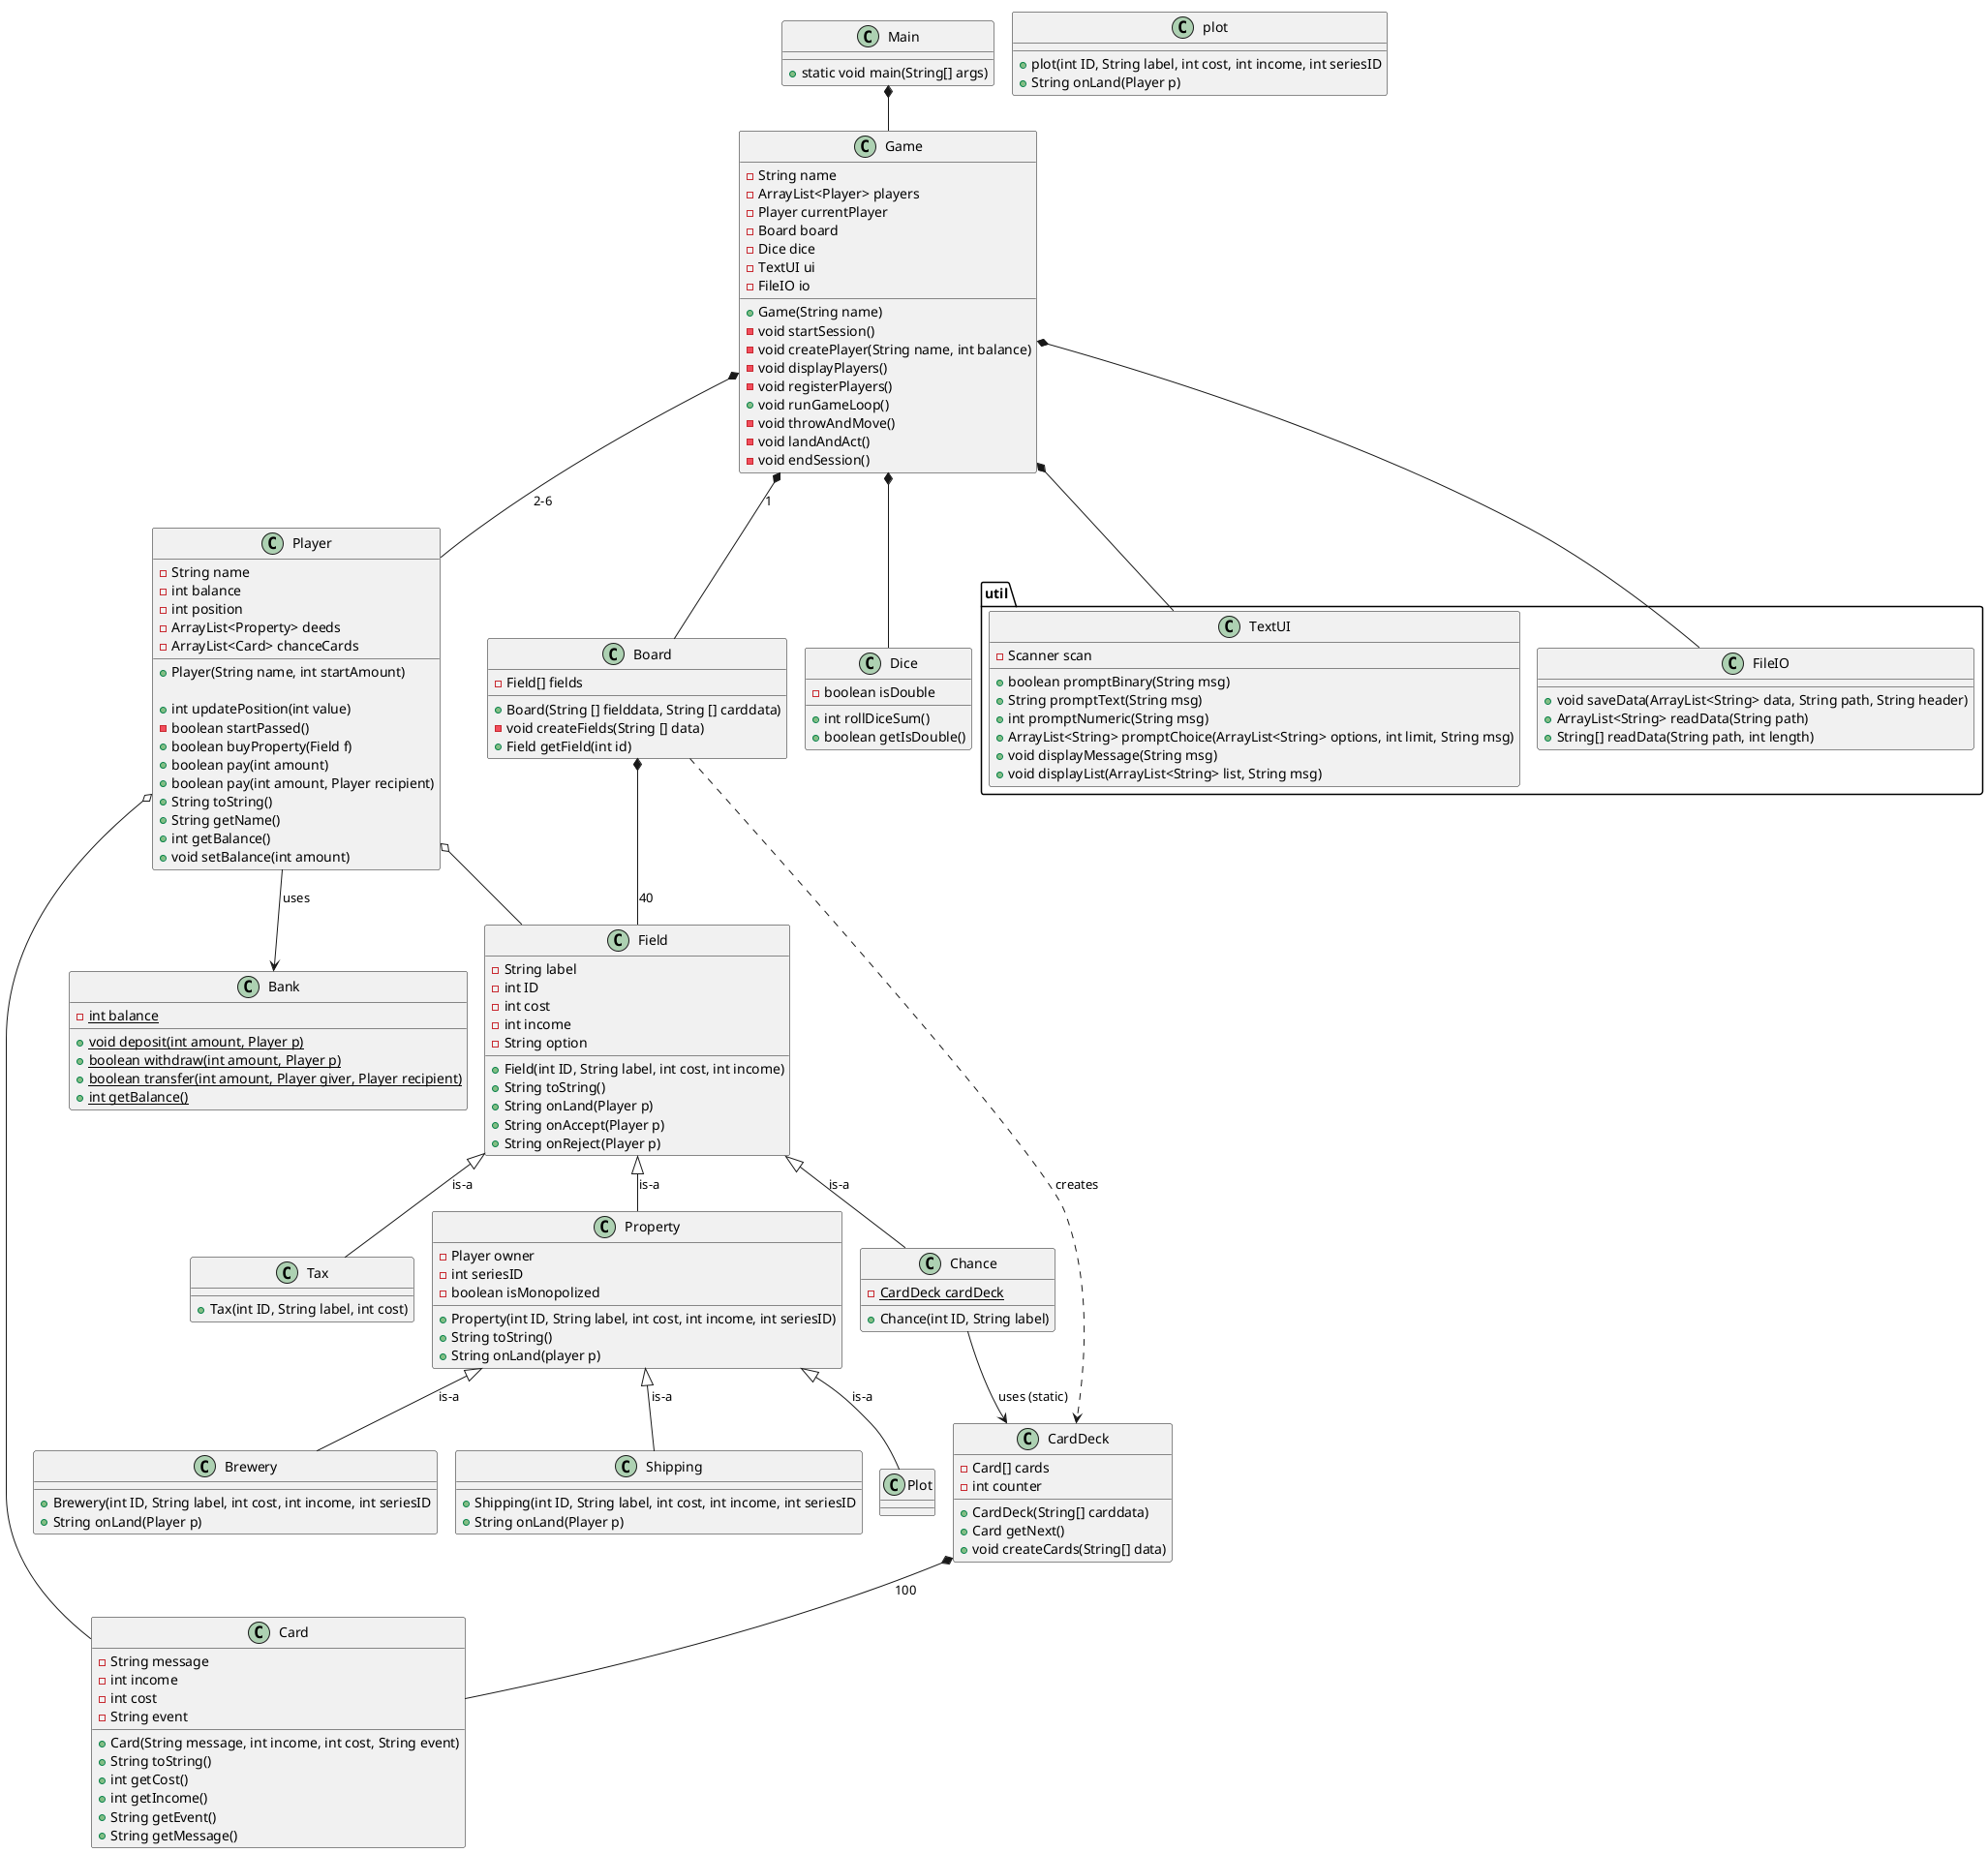 @startuml
!pragma layout smetana

class Main{
+ static void main(String[] args)
}




class Game{
 - String name
 - ArrayList<Player> players
 - Player currentPlayer
 - Board board
 - Dice dice
 'utilities
  - TextUI ui
  - FileIO io
  'Contructor
 + Game(String name)
 'Methods
 - void startSession()
 - void createPlayer(String name, int balance)
 - void displayPlayers()
 - void registerPlayers()
 + void runGameLoop()
 - void throwAndMove()
 - void landAndAct()
 - void endSession()

}

class Player{
- String name
- int balance
- int position
- ArrayList<Property> deeds
- ArrayList<Card> chanceCards

+ Player(String name, int startAmount)

+ int updatePosition(int value)
- boolean startPassed()
+ boolean buyProperty(Field f)
+ boolean pay(int amount)
+ boolean pay(int amount, Player recipient)
+ String toString()
+ String getName()
+ int getBalance()
+ void setBalance(int amount)
}

class Bank{
- {static} int balance
+ {static} void deposit(int amount, Player p)
+ {static} boolean withdraw(int amount, Player p)
+ {static} boolean transfer(int amount, Player giver, Player recipient)
+ {static} int getBalance()
}

class Field{
 - String label
 - int ID
 - int cost
 - int income
 - String option
 + Field(int ID, String label, int cost, int income)
 + String toString()
 + String onLand(Player p)
 + String onAccept(Player p)
 + String onReject(Player p)
}
class Board{
 - Field[] fields
 + Board(String [] fielddata, String [] carddata)
'konstruktoren instansierer CardDeck med carddata som argument og tildeler til Chance.cardDeck
 - void createFields(String [] data)
 + Field getField(int id)

}
class Property{
 - Player owner
 - int seriesID
 - boolean isMonopolized
 + Property(int ID, String label, int cost, int income, int seriesID)
 + String toString()
 + String onLand(player p)
}
class Brewery{
+ Brewery(int ID, String label, int cost, int income, int seriesID
+ String onLand(Player p)
}
class Shipping{
+ Shipping(int ID, String label, int cost, int income, int seriesID
+String onLand(Player p)
}
class plot{
+ plot(int ID, String label, int cost, int income, int seriesID
+String onLand(Player p)
}

class Chance{
 - {static} CardDeck cardDeck
 + Chance(int ID, String label)
}
class Tax{
 + Tax(int ID, String label, int cost)
}
class CardDeck {
- Card[] cards
- int counter
+ CardDeck(String[] carddata)
+ Card getNext()
+ void createCards(String[] data)
}
class Card{
-String message
-int income
-int cost
-String event
+Card(String message, int income, int cost, String event)
+String toString()
+ int getCost()
+ int getIncome()
+ String getEvent()
+ String getMessage()
}

class Dice{
 - boolean isDouble
 +int rollDiceSum()
 +boolean getIsDouble()
 }
package "util" {
class TextUI {
- Scanner scan
+ boolean promptBinary(String msg)
+ String promptText(String msg)
+ int promptNumeric(String msg)
+ ArrayList<String> promptChoice(ArrayList<String> options, int limit, String msg)
+ void displayMessage(String msg)
+ void displayList(ArrayList<String> list, String msg)
}

class FileIO{
+ void saveData(ArrayList<String> data, String path, String header)
+ ArrayList<String> readData(String path)
+ String[] readData(String path, int length)
}
}
Field <|-- Property: is-a

Property <|-- Brewery: is-a
Property <|-- Shipping: is-a
Property <|-- Plot: is-a


Field <|-- Chance: is-a
Field <|-- Tax: is-a
Game *-- TextUI
Main *-- Game
Game *-- Player: 2-6
Game *-- FileIO
Player --> Bank:uses
Game *-- Board:1
Board *-- Field:40
Board ..> CardDeck : creates
Chance --> CardDeck : uses (static)
CardDeck *-- Card:100
Game *-- Dice
Player o-- Card
Player o-- Field

@enduml